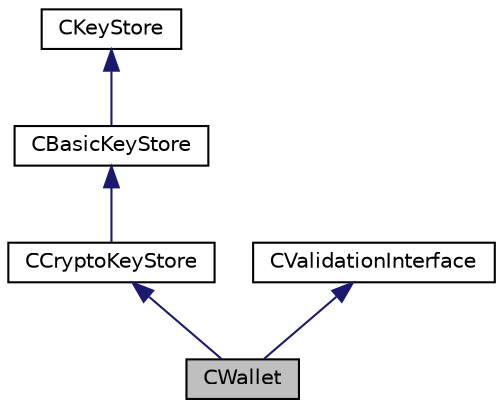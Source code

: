 digraph "CWallet"
{
  edge [fontname="Helvetica",fontsize="10",labelfontname="Helvetica",labelfontsize="10"];
  node [fontname="Helvetica",fontsize="10",shape=record];
  Node0 [label="CWallet",height=0.2,width=0.4,color="black", fillcolor="grey75", style="filled", fontcolor="black"];
  Node1 -> Node0 [dir="back",color="midnightblue",fontsize="10",style="solid",fontname="Helvetica"];
  Node1 [label="CCryptoKeyStore",height=0.2,width=0.4,color="black", fillcolor="white", style="filled",URL="$class_c_crypto_key_store.html",tooltip="Keystore which keeps the private keys encrypted. "];
  Node2 -> Node1 [dir="back",color="midnightblue",fontsize="10",style="solid",fontname="Helvetica"];
  Node2 [label="CBasicKeyStore",height=0.2,width=0.4,color="black", fillcolor="white", style="filled",URL="$class_c_basic_key_store.html",tooltip="Basic key store, that keeps keys in an address->secret map. "];
  Node3 -> Node2 [dir="back",color="midnightblue",fontsize="10",style="solid",fontname="Helvetica"];
  Node3 [label="CKeyStore",height=0.2,width=0.4,color="black", fillcolor="white", style="filled",URL="$class_c_key_store.html",tooltip="A virtual base class for key stores. "];
  Node4 -> Node0 [dir="back",color="midnightblue",fontsize="10",style="solid",fontname="Helvetica"];
  Node4 [label="CValidationInterface",height=0.2,width=0.4,color="black", fillcolor="white", style="filled",URL="$class_c_validation_interface.html"];
}
